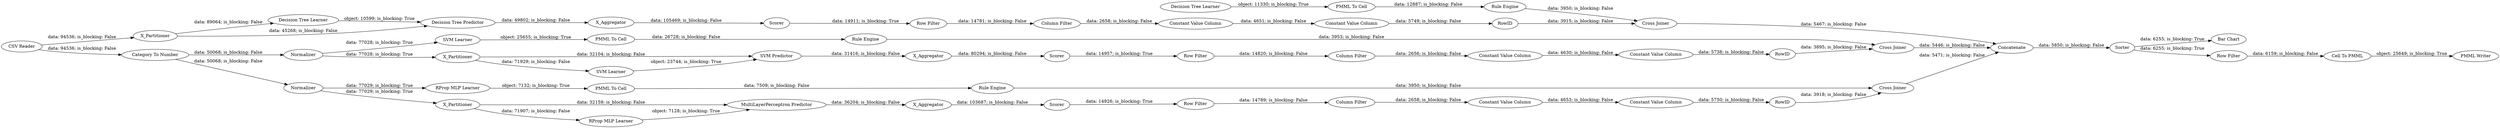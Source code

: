 digraph {
	"6208340558965624376_31" [label="Decision Tree Learner"]
	"-5981179079121407963_34" [label="PMML To Cell"]
	"8046181814378260259_32" [label="SVM Predictor"]
	"6208340558965624376_38" [label="Cross Joiner"]
	"-5981179079121407963_33" [label="SVM Learner"]
	"8046181814378260259_2" [label=X_Partitioner]
	"8046181814378260259_39" [label="Cross Joiner"]
	"8046181814378260259_31" [label="SVM Learner"]
	"6208340558965624376_2" [label=X_Partitioner]
	"-8936252549167719750_294" [label="Column Filter"]
	"6554876616412293780_34" [label="Rule Engine"]
	"-8936252549167719750_292" [label="Constant Value Column"]
	"419962134087061244_293" [label=RowID]
	"8046181814378260259_40" [label=Normalizer]
	"-7346608413882716207_59" [label="Bar Chart"]
	"-5981179079121407963_35" [label="Rule Engine"]
	"8702112453926857814_7" [label=X_Aggregator]
	"8702112453926857814_2" [label=X_Partitioner]
	"419962134087061244_290" [label="Constant Value Column"]
	"6554876616412293780_33" [label="Decision Tree Learner"]
	"8702112453926857814_39" [label=Normalizer]
	"8046181814378260259_41" [label=Scorer]
	"8702112453926857814_38" [label="Cross Joiner"]
	"-7346608413882716207_52" [label=Sorter]
	"-8936252549167719750_290" [label="Constant Value Column"]
	"419962134087061244_292" [label="Constant Value Column"]
	"-2902364988371078785_34" [label="Rule Engine"]
	"-7346608413882716207_53" [label="Row Filter"]
	"419962134087061244_294" [label="Column Filter"]
	"-510742509603469821_294" [label="Column Filter"]
	"-2902364988371078785_35" [label="RProp MLP Learner"]
	"6554876616412293780_28" [label="PMML To Cell"]
	"-2902364988371078785_22" [label="PMML To Cell"]
	"-8936252549167719750_9" [label="Row Filter"]
	"6208340558965624376_32" [label="Decision Tree Predictor"]
	"-510742509603469821_293" [label=RowID]
	"-7346608413882716207_61" [label="PMML Writer"]
	"6208340558965624376_39" [label=Scorer]
	"8702112453926857814_31" [label="RProp MLP Learner"]
	"-7346608413882716207_58" [label="Category To Number"]
	"-510742509603469821_292" [label="Constant Value Column"]
	"-7346608413882716207_60" [label=Concatenate]
	"-7346608413882716207_62" [label="CSV Reader"]
	"-8936252549167719750_293" [label=RowID]
	"-7346608413882716207_54" [label="Cell To PMML"]
	"8702112453926857814_40" [label=Scorer]
	"8046181814378260259_7" [label=X_Aggregator]
	"-510742509603469821_290" [label="Constant Value Column"]
	"8702112453926857814_32" [label="MultiLayerPerceptron Predictor"]
	"6208340558965624376_7" [label=X_Aggregator]
	"-510742509603469821_9" [label="Row Filter"]
	"419962134087061244_9" [label="Row Filter"]
	"8046181814378260259_2" -> "8046181814378260259_32" [label="data: 32104; is_blocking: False"]
	"6208340558965624376_2" -> "6208340558965624376_31" [label="data: 89064; is_blocking: False"]
	"-8936252549167719750_294" -> "-8936252549167719750_290" [label="data: 2658; is_blocking: False"]
	"6554876616412293780_34" -> "6208340558965624376_38" [label="data: 3950; is_blocking: False"]
	"-2902364988371078785_22" -> "-2902364988371078785_34" [label="data: 7509; is_blocking: False"]
	"419962134087061244_293" -> "6208340558965624376_38" [label="data: 3915; is_blocking: False"]
	"8702112453926857814_40" -> "-8936252549167719750_9" [label="data: 14926; is_blocking: True"]
	"-510742509603469821_290" -> "-510742509603469821_292" [label="data: 4630; is_blocking: False"]
	"8702112453926857814_31" -> "8702112453926857814_32" [label="object: 7128; is_blocking: True"]
	"-7346608413882716207_52" -> "-7346608413882716207_53" [label="data: 6255; is_blocking: True"]
	"-8936252549167719750_9" -> "-8936252549167719750_294" [label="data: 14789; is_blocking: False"]
	"419962134087061244_290" -> "419962134087061244_292" [label="data: 4651; is_blocking: False"]
	"8702112453926857814_39" -> "-2902364988371078785_35" [label="data: 77029; is_blocking: True"]
	"8046181814378260259_7" -> "8046181814378260259_41" [label="data: 80294; is_blocking: False"]
	"419962134087061244_292" -> "419962134087061244_293" [label="data: 5749; is_blocking: False"]
	"-7346608413882716207_52" -> "-7346608413882716207_59" [label="data: 6255; is_blocking: True"]
	"8046181814378260259_32" -> "8046181814378260259_7" [label="data: 31416; is_blocking: False"]
	"-5981179079121407963_33" -> "-5981179079121407963_34" [label="object: 25655; is_blocking: True"]
	"8046181814378260259_2" -> "8046181814378260259_31" [label="data: 71929; is_blocking: False"]
	"8702112453926857814_7" -> "8702112453926857814_40" [label="data: 103687; is_blocking: False"]
	"-5981179079121407963_34" -> "-5981179079121407963_35" [label="data: 26728; is_blocking: False"]
	"8702112453926857814_2" -> "8702112453926857814_31" [label="data: 71907; is_blocking: False"]
	"-510742509603469821_9" -> "-510742509603469821_294" [label="data: 14820; is_blocking: False"]
	"-510742509603469821_293" -> "8046181814378260259_39" [label="data: 3895; is_blocking: False"]
	"-7346608413882716207_58" -> "8702112453926857814_39" [label="data: 50068; is_blocking: False"]
	"-5981179079121407963_35" -> "8046181814378260259_39" [label="data: 3953; is_blocking: False"]
	"-7346608413882716207_62" -> "-7346608413882716207_58" [label="data: 94536; is_blocking: False"]
	"8046181814378260259_31" -> "8046181814378260259_32" [label="object: 23744; is_blocking: True"]
	"-2902364988371078785_34" -> "8702112453926857814_38" [label="data: 3950; is_blocking: False"]
	"-7346608413882716207_54" -> "-7346608413882716207_61" [label="object: 25649; is_blocking: True"]
	"-7346608413882716207_60" -> "-7346608413882716207_52" [label="data: 5850; is_blocking: False"]
	"8046181814378260259_41" -> "-510742509603469821_9" [label="data: 14957; is_blocking: True"]
	"-7346608413882716207_53" -> "-7346608413882716207_54" [label="data: 6159; is_blocking: False"]
	"6208340558965624376_38" -> "-7346608413882716207_60" [label="data: 5467; is_blocking: False"]
	"6554876616412293780_33" -> "6554876616412293780_28" [label="object: 11330; is_blocking: True"]
	"6208340558965624376_31" -> "6208340558965624376_32" [label="object: 10599; is_blocking: True"]
	"-8936252549167719750_290" -> "-8936252549167719750_292" [label="data: 4653; is_blocking: False"]
	"8702112453926857814_39" -> "8702112453926857814_2" [label="data: 77029; is_blocking: True"]
	"8046181814378260259_39" -> "-7346608413882716207_60" [label="data: 5446; is_blocking: False"]
	"8702112453926857814_32" -> "8702112453926857814_7" [label="data: 36204; is_blocking: False"]
	"-7346608413882716207_62" -> "6208340558965624376_2" [label="data: 94536; is_blocking: False"]
	"419962134087061244_294" -> "419962134087061244_290" [label="data: 2658; is_blocking: False"]
	"6208340558965624376_2" -> "6208340558965624376_32" [label="data: 45268; is_blocking: False"]
	"8046181814378260259_40" -> "-5981179079121407963_33" [label="data: 77028; is_blocking: True"]
	"6208340558965624376_39" -> "419962134087061244_9" [label="data: 14911; is_blocking: True"]
	"-510742509603469821_294" -> "-510742509603469821_290" [label="data: 2656; is_blocking: False"]
	"6208340558965624376_7" -> "6208340558965624376_39" [label="data: 105469; is_blocking: False"]
	"8702112453926857814_2" -> "8702112453926857814_32" [label="data: 32159; is_blocking: False"]
	"6554876616412293780_28" -> "6554876616412293780_34" [label="data: 12887; is_blocking: False"]
	"-2902364988371078785_35" -> "-2902364988371078785_22" [label="object: 7132; is_blocking: True"]
	"419962134087061244_9" -> "419962134087061244_294" [label="data: 14781; is_blocking: False"]
	"-7346608413882716207_58" -> "8046181814378260259_40" [label="data: 50068; is_blocking: False"]
	"8702112453926857814_38" -> "-7346608413882716207_60" [label="data: 5471; is_blocking: False"]
	"6208340558965624376_32" -> "6208340558965624376_7" [label="data: 49802; is_blocking: False"]
	"-8936252549167719750_293" -> "8702112453926857814_38" [label="data: 3918; is_blocking: False"]
	"-8936252549167719750_292" -> "-8936252549167719750_293" [label="data: 5750; is_blocking: False"]
	"-510742509603469821_292" -> "-510742509603469821_293" [label="data: 5738; is_blocking: False"]
	"8046181814378260259_40" -> "8046181814378260259_2" [label="data: 77028; is_blocking: True"]
	rankdir=LR
}
